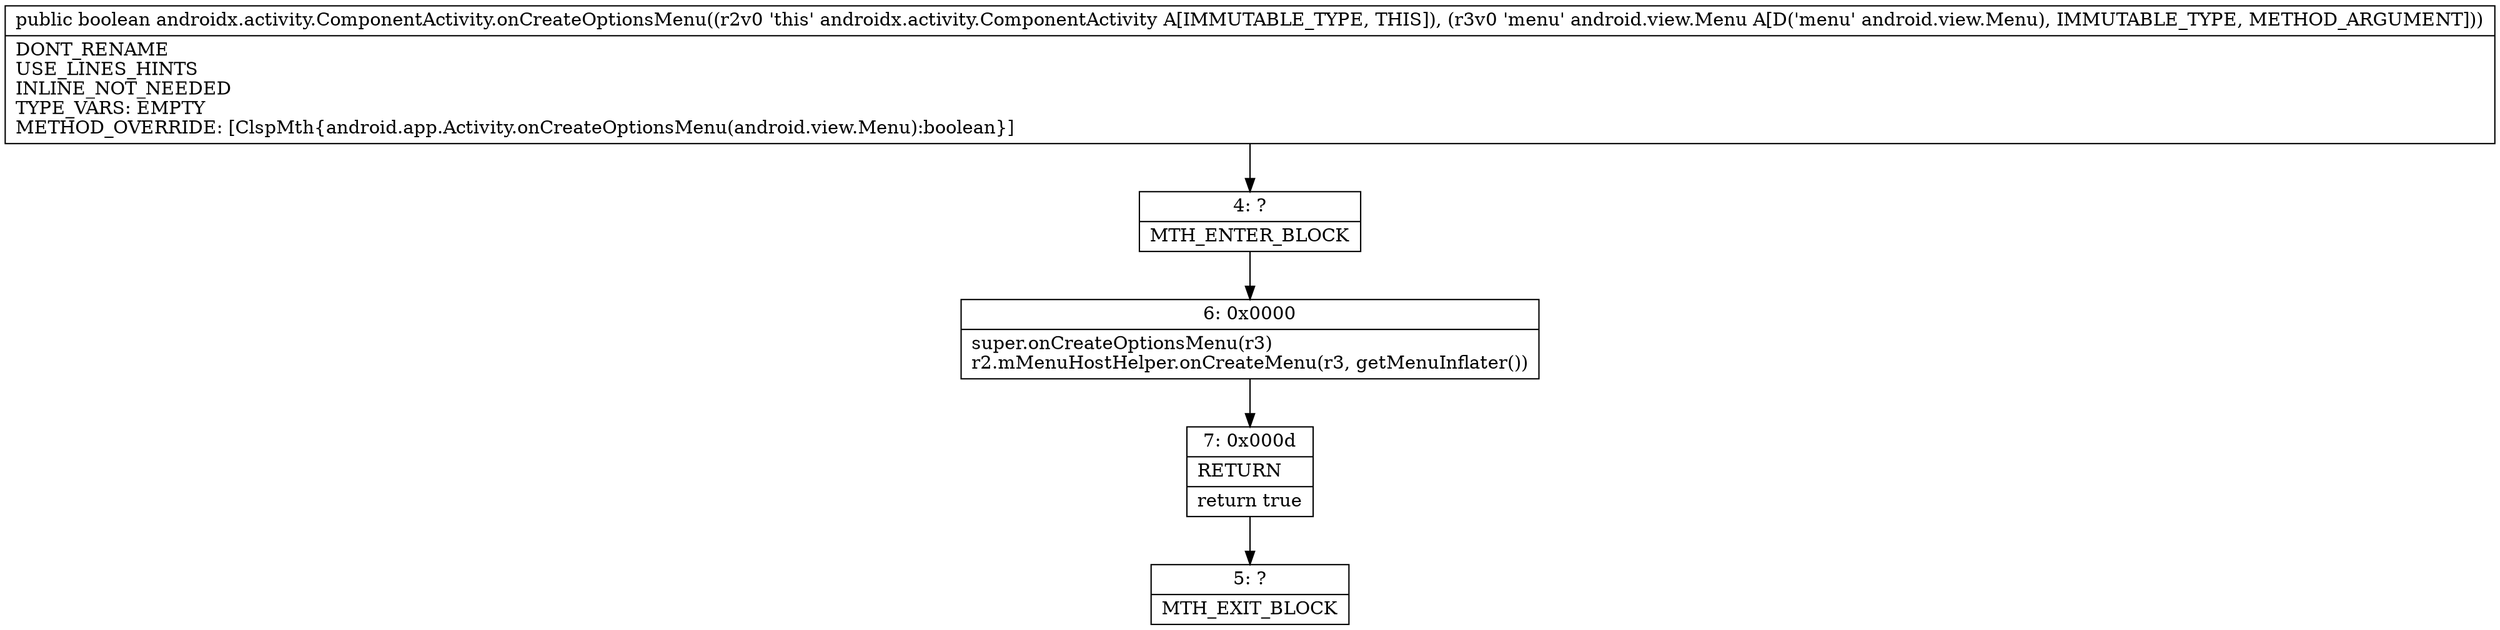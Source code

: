 digraph "CFG forandroidx.activity.ComponentActivity.onCreateOptionsMenu(Landroid\/view\/Menu;)Z" {
Node_4 [shape=record,label="{4\:\ ?|MTH_ENTER_BLOCK\l}"];
Node_6 [shape=record,label="{6\:\ 0x0000|super.onCreateOptionsMenu(r3)\lr2.mMenuHostHelper.onCreateMenu(r3, getMenuInflater())\l}"];
Node_7 [shape=record,label="{7\:\ 0x000d|RETURN\l|return true\l}"];
Node_5 [shape=record,label="{5\:\ ?|MTH_EXIT_BLOCK\l}"];
MethodNode[shape=record,label="{public boolean androidx.activity.ComponentActivity.onCreateOptionsMenu((r2v0 'this' androidx.activity.ComponentActivity A[IMMUTABLE_TYPE, THIS]), (r3v0 'menu' android.view.Menu A[D('menu' android.view.Menu), IMMUTABLE_TYPE, METHOD_ARGUMENT]))  | DONT_RENAME\lUSE_LINES_HINTS\lINLINE_NOT_NEEDED\lTYPE_VARS: EMPTY\lMETHOD_OVERRIDE: [ClspMth\{android.app.Activity.onCreateOptionsMenu(android.view.Menu):boolean\}]\l}"];
MethodNode -> Node_4;Node_4 -> Node_6;
Node_6 -> Node_7;
Node_7 -> Node_5;
}

